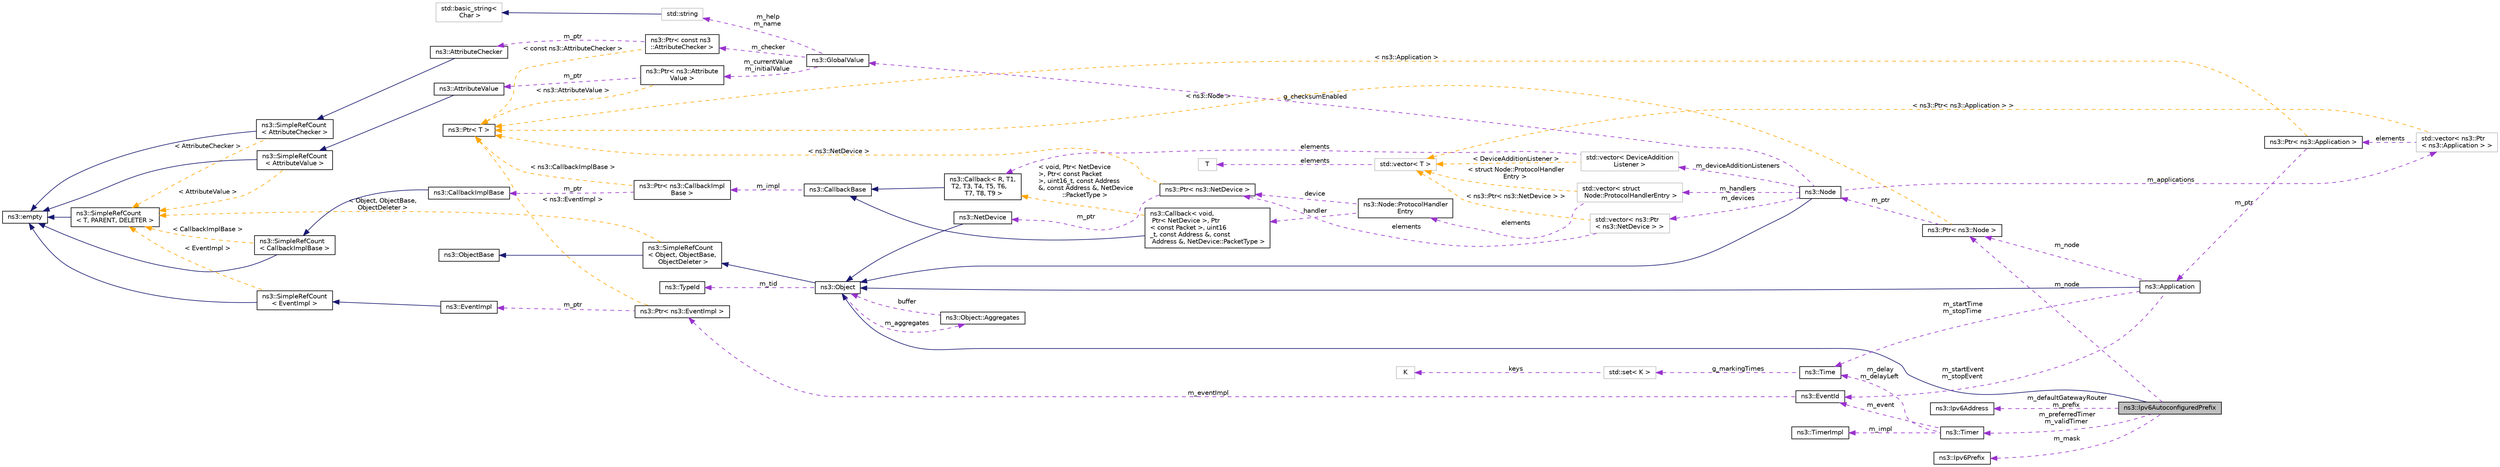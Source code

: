 digraph "ns3::Ipv6AutoconfiguredPrefix"
{
 // LATEX_PDF_SIZE
  edge [fontname="Helvetica",fontsize="10",labelfontname="Helvetica",labelfontsize="10"];
  node [fontname="Helvetica",fontsize="10",shape=record];
  rankdir="LR";
  Node1 [label="ns3::Ipv6AutoconfiguredPrefix",height=0.2,width=0.4,color="black", fillcolor="grey75", style="filled", fontcolor="black",tooltip="Router prefix information."];
  Node2 -> Node1 [dir="back",color="midnightblue",fontsize="10",style="solid",fontname="Helvetica"];
  Node2 [label="ns3::Object",height=0.2,width=0.4,color="black", fillcolor="white", style="filled",URL="$classns3_1_1_object.html",tooltip="A base class which provides memory management and object aggregation."];
  Node3 -> Node2 [dir="back",color="midnightblue",fontsize="10",style="solid",fontname="Helvetica"];
  Node3 [label="ns3::SimpleRefCount\l\< Object, ObjectBase,\l ObjectDeleter \>",height=0.2,width=0.4,color="black", fillcolor="white", style="filled",URL="$classns3_1_1_simple_ref_count.html",tooltip=" "];
  Node4 -> Node3 [dir="back",color="midnightblue",fontsize="10",style="solid",fontname="Helvetica"];
  Node4 [label="ns3::ObjectBase",height=0.2,width=0.4,color="black", fillcolor="white", style="filled",URL="$classns3_1_1_object_base.html",tooltip="Anchor the ns-3 type and attribute system."];
  Node5 -> Node3 [dir="back",color="orange",fontsize="10",style="dashed",label=" \< Object, ObjectBase,\l ObjectDeleter \>" ,fontname="Helvetica"];
  Node5 [label="ns3::SimpleRefCount\l\< T, PARENT, DELETER \>",height=0.2,width=0.4,color="black", fillcolor="white", style="filled",URL="$classns3_1_1_simple_ref_count.html",tooltip="A template-based reference counting class."];
  Node6 -> Node5 [dir="back",color="midnightblue",fontsize="10",style="solid",fontname="Helvetica"];
  Node6 [label="ns3::empty",height=0.2,width=0.4,color="black", fillcolor="white", style="filled",URL="$classns3_1_1empty.html",tooltip="make Callback use a separate empty type"];
  Node7 -> Node2 [dir="back",color="darkorchid3",fontsize="10",style="dashed",label=" m_tid" ,fontname="Helvetica"];
  Node7 [label="ns3::TypeId",height=0.2,width=0.4,color="black", fillcolor="white", style="filled",URL="$classns3_1_1_type_id.html",tooltip="a unique identifier for an interface."];
  Node8 -> Node2 [dir="back",color="darkorchid3",fontsize="10",style="dashed",label=" m_aggregates" ,fontname="Helvetica"];
  Node8 [label="ns3::Object::Aggregates",height=0.2,width=0.4,color="black", fillcolor="white", style="filled",URL="$structns3_1_1_object_1_1_aggregates.html",tooltip="The list of Objects aggregated to this one."];
  Node2 -> Node8 [dir="back",color="darkorchid3",fontsize="10",style="dashed",label=" buffer" ,fontname="Helvetica"];
  Node9 -> Node1 [dir="back",color="darkorchid3",fontsize="10",style="dashed",label=" m_node" ,fontname="Helvetica"];
  Node9 [label="ns3::Ptr\< ns3::Node \>",height=0.2,width=0.4,color="black", fillcolor="white", style="filled",URL="$classns3_1_1_ptr.html",tooltip=" "];
  Node10 -> Node9 [dir="back",color="darkorchid3",fontsize="10",style="dashed",label=" m_ptr" ,fontname="Helvetica"];
  Node10 [label="ns3::Node",height=0.2,width=0.4,color="black", fillcolor="white", style="filled",URL="$classns3_1_1_node.html",tooltip="A network Node."];
  Node2 -> Node10 [dir="back",color="midnightblue",fontsize="10",style="solid",fontname="Helvetica"];
  Node11 -> Node10 [dir="back",color="darkorchid3",fontsize="10",style="dashed",label=" m_applications" ,fontname="Helvetica"];
  Node11 [label="std::vector\< ns3::Ptr\l\< ns3::Application \> \>",height=0.2,width=0.4,color="grey75", fillcolor="white", style="filled",tooltip=" "];
  Node12 -> Node11 [dir="back",color="darkorchid3",fontsize="10",style="dashed",label=" elements" ,fontname="Helvetica"];
  Node12 [label="ns3::Ptr\< ns3::Application \>",height=0.2,width=0.4,color="black", fillcolor="white", style="filled",URL="$classns3_1_1_ptr.html",tooltip=" "];
  Node13 -> Node12 [dir="back",color="darkorchid3",fontsize="10",style="dashed",label=" m_ptr" ,fontname="Helvetica"];
  Node13 [label="ns3::Application",height=0.2,width=0.4,color="black", fillcolor="white", style="filled",URL="$classns3_1_1_application.html",tooltip="The base class for all ns3 applications."];
  Node2 -> Node13 [dir="back",color="midnightblue",fontsize="10",style="solid",fontname="Helvetica"];
  Node14 -> Node13 [dir="back",color="darkorchid3",fontsize="10",style="dashed",label=" m_startEvent\nm_stopEvent" ,fontname="Helvetica"];
  Node14 [label="ns3::EventId",height=0.2,width=0.4,color="black", fillcolor="white", style="filled",URL="$classns3_1_1_event_id.html",tooltip="An identifier for simulation events."];
  Node15 -> Node14 [dir="back",color="darkorchid3",fontsize="10",style="dashed",label=" m_eventImpl" ,fontname="Helvetica"];
  Node15 [label="ns3::Ptr\< ns3::EventImpl \>",height=0.2,width=0.4,color="black", fillcolor="white", style="filled",URL="$classns3_1_1_ptr.html",tooltip=" "];
  Node16 -> Node15 [dir="back",color="darkorchid3",fontsize="10",style="dashed",label=" m_ptr" ,fontname="Helvetica"];
  Node16 [label="ns3::EventImpl",height=0.2,width=0.4,color="black", fillcolor="white", style="filled",URL="$classns3_1_1_event_impl.html",tooltip="A simulation event."];
  Node17 -> Node16 [dir="back",color="midnightblue",fontsize="10",style="solid",fontname="Helvetica"];
  Node17 [label="ns3::SimpleRefCount\l\< EventImpl \>",height=0.2,width=0.4,color="black", fillcolor="white", style="filled",URL="$classns3_1_1_simple_ref_count.html",tooltip=" "];
  Node6 -> Node17 [dir="back",color="midnightblue",fontsize="10",style="solid",fontname="Helvetica"];
  Node5 -> Node17 [dir="back",color="orange",fontsize="10",style="dashed",label=" \< EventImpl \>" ,fontname="Helvetica"];
  Node18 -> Node15 [dir="back",color="orange",fontsize="10",style="dashed",label=" \< ns3::EventImpl \>" ,fontname="Helvetica"];
  Node18 [label="ns3::Ptr\< T \>",height=0.2,width=0.4,color="black", fillcolor="white", style="filled",URL="$classns3_1_1_ptr.html",tooltip="Smart pointer class similar to boost::intrusive_ptr."];
  Node9 -> Node13 [dir="back",color="darkorchid3",fontsize="10",style="dashed",label=" m_node" ,fontname="Helvetica"];
  Node19 -> Node13 [dir="back",color="darkorchid3",fontsize="10",style="dashed",label=" m_startTime\nm_stopTime" ,fontname="Helvetica"];
  Node19 [label="ns3::Time",height=0.2,width=0.4,color="black", fillcolor="white", style="filled",URL="$classns3_1_1_time.html",tooltip="Simulation virtual time values and global simulation resolution."];
  Node20 -> Node19 [dir="back",color="darkorchid3",fontsize="10",style="dashed",label=" g_markingTimes" ,fontname="Helvetica"];
  Node20 [label="std::set\< K \>",height=0.2,width=0.4,color="grey75", fillcolor="white", style="filled",tooltip=" "];
  Node21 -> Node20 [dir="back",color="darkorchid3",fontsize="10",style="dashed",label=" keys" ,fontname="Helvetica"];
  Node21 [label="K",height=0.2,width=0.4,color="grey75", fillcolor="white", style="filled",tooltip=" "];
  Node18 -> Node12 [dir="back",color="orange",fontsize="10",style="dashed",label=" \< ns3::Application \>" ,fontname="Helvetica"];
  Node22 -> Node11 [dir="back",color="orange",fontsize="10",style="dashed",label=" \< ns3::Ptr\< ns3::Application \> \>" ,fontname="Helvetica"];
  Node22 [label="std::vector\< T \>",height=0.2,width=0.4,color="grey75", fillcolor="white", style="filled",tooltip=" "];
  Node23 -> Node22 [dir="back",color="darkorchid3",fontsize="10",style="dashed",label=" elements" ,fontname="Helvetica"];
  Node23 [label="T",height=0.2,width=0.4,color="grey75", fillcolor="white", style="filled",tooltip=" "];
  Node24 -> Node10 [dir="back",color="darkorchid3",fontsize="10",style="dashed",label=" m_devices" ,fontname="Helvetica"];
  Node24 [label="std::vector\< ns3::Ptr\l\< ns3::NetDevice \> \>",height=0.2,width=0.4,color="grey75", fillcolor="white", style="filled",tooltip=" "];
  Node25 -> Node24 [dir="back",color="darkorchid3",fontsize="10",style="dashed",label=" elements" ,fontname="Helvetica"];
  Node25 [label="ns3::Ptr\< ns3::NetDevice \>",height=0.2,width=0.4,color="black", fillcolor="white", style="filled",URL="$classns3_1_1_ptr.html",tooltip=" "];
  Node26 -> Node25 [dir="back",color="darkorchid3",fontsize="10",style="dashed",label=" m_ptr" ,fontname="Helvetica"];
  Node26 [label="ns3::NetDevice",height=0.2,width=0.4,color="black", fillcolor="white", style="filled",URL="$classns3_1_1_net_device.html",tooltip="Network layer to device interface."];
  Node2 -> Node26 [dir="back",color="midnightblue",fontsize="10",style="solid",fontname="Helvetica"];
  Node18 -> Node25 [dir="back",color="orange",fontsize="10",style="dashed",label=" \< ns3::NetDevice \>" ,fontname="Helvetica"];
  Node22 -> Node24 [dir="back",color="orange",fontsize="10",style="dashed",label=" \< ns3::Ptr\< ns3::NetDevice \> \>" ,fontname="Helvetica"];
  Node27 -> Node10 [dir="back",color="darkorchid3",fontsize="10",style="dashed",label=" g_checksumEnabled" ,fontname="Helvetica"];
  Node27 [label="ns3::GlobalValue",height=0.2,width=0.4,color="black", fillcolor="white", style="filled",URL="$classns3_1_1_global_value.html",tooltip="Hold a so-called 'global value'."];
  Node28 -> Node27 [dir="back",color="darkorchid3",fontsize="10",style="dashed",label=" m_currentValue\nm_initialValue" ,fontname="Helvetica"];
  Node28 [label="ns3::Ptr\< ns3::Attribute\lValue \>",height=0.2,width=0.4,color="black", fillcolor="white", style="filled",URL="$classns3_1_1_ptr.html",tooltip=" "];
  Node29 -> Node28 [dir="back",color="darkorchid3",fontsize="10",style="dashed",label=" m_ptr" ,fontname="Helvetica"];
  Node29 [label="ns3::AttributeValue",height=0.2,width=0.4,color="black", fillcolor="white", style="filled",URL="$classns3_1_1_attribute_value.html",tooltip="Hold a value for an Attribute."];
  Node30 -> Node29 [dir="back",color="midnightblue",fontsize="10",style="solid",fontname="Helvetica"];
  Node30 [label="ns3::SimpleRefCount\l\< AttributeValue \>",height=0.2,width=0.4,color="black", fillcolor="white", style="filled",URL="$classns3_1_1_simple_ref_count.html",tooltip=" "];
  Node6 -> Node30 [dir="back",color="midnightblue",fontsize="10",style="solid",fontname="Helvetica"];
  Node5 -> Node30 [dir="back",color="orange",fontsize="10",style="dashed",label=" \< AttributeValue \>" ,fontname="Helvetica"];
  Node18 -> Node28 [dir="back",color="orange",fontsize="10",style="dashed",label=" \< ns3::AttributeValue \>" ,fontname="Helvetica"];
  Node31 -> Node27 [dir="back",color="darkorchid3",fontsize="10",style="dashed",label=" m_help\nm_name" ,fontname="Helvetica"];
  Node31 [label="std::string",height=0.2,width=0.4,color="grey75", fillcolor="white", style="filled",tooltip=" "];
  Node32 -> Node31 [dir="back",color="midnightblue",fontsize="10",style="solid",fontname="Helvetica"];
  Node32 [label="std::basic_string\<\l Char \>",height=0.2,width=0.4,color="grey75", fillcolor="white", style="filled",tooltip=" "];
  Node33 -> Node27 [dir="back",color="darkorchid3",fontsize="10",style="dashed",label=" m_checker" ,fontname="Helvetica"];
  Node33 [label="ns3::Ptr\< const ns3\l::AttributeChecker \>",height=0.2,width=0.4,color="black", fillcolor="white", style="filled",URL="$classns3_1_1_ptr.html",tooltip=" "];
  Node34 -> Node33 [dir="back",color="darkorchid3",fontsize="10",style="dashed",label=" m_ptr" ,fontname="Helvetica"];
  Node34 [label="ns3::AttributeChecker",height=0.2,width=0.4,color="black", fillcolor="white", style="filled",URL="$classns3_1_1_attribute_checker.html",tooltip="Represent the type of an attribute."];
  Node35 -> Node34 [dir="back",color="midnightblue",fontsize="10",style="solid",fontname="Helvetica"];
  Node35 [label="ns3::SimpleRefCount\l\< AttributeChecker \>",height=0.2,width=0.4,color="black", fillcolor="white", style="filled",URL="$classns3_1_1_simple_ref_count.html",tooltip=" "];
  Node6 -> Node35 [dir="back",color="midnightblue",fontsize="10",style="solid",fontname="Helvetica"];
  Node5 -> Node35 [dir="back",color="orange",fontsize="10",style="dashed",label=" \< AttributeChecker \>" ,fontname="Helvetica"];
  Node18 -> Node33 [dir="back",color="orange",fontsize="10",style="dashed",label=" \< const ns3::AttributeChecker \>" ,fontname="Helvetica"];
  Node36 -> Node10 [dir="back",color="darkorchid3",fontsize="10",style="dashed",label=" m_handlers" ,fontname="Helvetica"];
  Node36 [label="std::vector\< struct\l Node::ProtocolHandlerEntry \>",height=0.2,width=0.4,color="grey75", fillcolor="white", style="filled",tooltip=" "];
  Node37 -> Node36 [dir="back",color="darkorchid3",fontsize="10",style="dashed",label=" elements" ,fontname="Helvetica"];
  Node37 [label="ns3::Node::ProtocolHandler\lEntry",height=0.2,width=0.4,color="black", fillcolor="white", style="filled",URL="$structns3_1_1_node_1_1_protocol_handler_entry.html",tooltip="Protocol handler entry."];
  Node38 -> Node37 [dir="back",color="darkorchid3",fontsize="10",style="dashed",label=" handler" ,fontname="Helvetica"];
  Node38 [label="ns3::Callback\< void,\l Ptr\< NetDevice \>, Ptr\l\< const Packet \>, uint16\l_t, const Address &, const\l Address &, NetDevice::PacketType \>",height=0.2,width=0.4,color="black", fillcolor="white", style="filled",URL="$classns3_1_1_callback.html",tooltip=" "];
  Node39 -> Node38 [dir="back",color="midnightblue",fontsize="10",style="solid",fontname="Helvetica"];
  Node39 [label="ns3::CallbackBase",height=0.2,width=0.4,color="black", fillcolor="white", style="filled",URL="$classns3_1_1_callback_base.html",tooltip="Base class for Callback class."];
  Node40 -> Node39 [dir="back",color="darkorchid3",fontsize="10",style="dashed",label=" m_impl" ,fontname="Helvetica"];
  Node40 [label="ns3::Ptr\< ns3::CallbackImpl\lBase \>",height=0.2,width=0.4,color="black", fillcolor="white", style="filled",URL="$classns3_1_1_ptr.html",tooltip=" "];
  Node41 -> Node40 [dir="back",color="darkorchid3",fontsize="10",style="dashed",label=" m_ptr" ,fontname="Helvetica"];
  Node41 [label="ns3::CallbackImplBase",height=0.2,width=0.4,color="black", fillcolor="white", style="filled",URL="$classns3_1_1_callback_impl_base.html",tooltip="Abstract base class for CallbackImpl Provides reference counting and equality test."];
  Node42 -> Node41 [dir="back",color="midnightblue",fontsize="10",style="solid",fontname="Helvetica"];
  Node42 [label="ns3::SimpleRefCount\l\< CallbackImplBase \>",height=0.2,width=0.4,color="black", fillcolor="white", style="filled",URL="$classns3_1_1_simple_ref_count.html",tooltip=" "];
  Node6 -> Node42 [dir="back",color="midnightblue",fontsize="10",style="solid",fontname="Helvetica"];
  Node5 -> Node42 [dir="back",color="orange",fontsize="10",style="dashed",label=" \< CallbackImplBase \>" ,fontname="Helvetica"];
  Node18 -> Node40 [dir="back",color="orange",fontsize="10",style="dashed",label=" \< ns3::CallbackImplBase \>" ,fontname="Helvetica"];
  Node43 -> Node38 [dir="back",color="orange",fontsize="10",style="dashed",label=" \< void, Ptr\< NetDevice\l \>, Ptr\< const Packet\l \>, uint16_t, const Address\l &, const Address &, NetDevice\l::PacketType \>" ,fontname="Helvetica"];
  Node43 [label="ns3::Callback\< R, T1,\l T2, T3, T4, T5, T6,\l T7, T8, T9 \>",height=0.2,width=0.4,color="black", fillcolor="white", style="filled",URL="$classns3_1_1_callback.html",tooltip="Callback template class."];
  Node39 -> Node43 [dir="back",color="midnightblue",fontsize="10",style="solid",fontname="Helvetica"];
  Node25 -> Node37 [dir="back",color="darkorchid3",fontsize="10",style="dashed",label=" device" ,fontname="Helvetica"];
  Node22 -> Node36 [dir="back",color="orange",fontsize="10",style="dashed",label=" \< struct Node::ProtocolHandler\lEntry \>" ,fontname="Helvetica"];
  Node44 -> Node10 [dir="back",color="darkorchid3",fontsize="10",style="dashed",label=" m_deviceAdditionListeners" ,fontname="Helvetica"];
  Node44 [label="std::vector\< DeviceAddition\lListener \>",height=0.2,width=0.4,color="grey75", fillcolor="white", style="filled",tooltip=" "];
  Node43 -> Node44 [dir="back",color="darkorchid3",fontsize="10",style="dashed",label=" elements" ,fontname="Helvetica"];
  Node22 -> Node44 [dir="back",color="orange",fontsize="10",style="dashed",label=" \< DeviceAdditionListener \>" ,fontname="Helvetica"];
  Node18 -> Node9 [dir="back",color="orange",fontsize="10",style="dashed",label=" \< ns3::Node \>" ,fontname="Helvetica"];
  Node45 -> Node1 [dir="back",color="darkorchid3",fontsize="10",style="dashed",label=" m_mask" ,fontname="Helvetica"];
  Node45 [label="ns3::Ipv6Prefix",height=0.2,width=0.4,color="black", fillcolor="white", style="filled",URL="$classns3_1_1_ipv6_prefix.html",tooltip="Describes an IPv6 prefix."];
  Node46 -> Node1 [dir="back",color="darkorchid3",fontsize="10",style="dashed",label=" m_defaultGatewayRouter\nm_prefix" ,fontname="Helvetica"];
  Node46 [label="ns3::Ipv6Address",height=0.2,width=0.4,color="black", fillcolor="white", style="filled",URL="$classns3_1_1_ipv6_address.html",tooltip="Describes an IPv6 address."];
  Node47 -> Node1 [dir="back",color="darkorchid3",fontsize="10",style="dashed",label=" m_preferredTimer\nm_validTimer" ,fontname="Helvetica"];
  Node47 [label="ns3::Timer",height=0.2,width=0.4,color="black", fillcolor="white", style="filled",URL="$classns3_1_1_timer.html",tooltip="A simple virtual Timer class."];
  Node14 -> Node47 [dir="back",color="darkorchid3",fontsize="10",style="dashed",label=" m_event" ,fontname="Helvetica"];
  Node19 -> Node47 [dir="back",color="darkorchid3",fontsize="10",style="dashed",label=" m_delay\nm_delayLeft" ,fontname="Helvetica"];
  Node48 -> Node47 [dir="back",color="darkorchid3",fontsize="10",style="dashed",label=" m_impl" ,fontname="Helvetica"];
  Node48 [label="ns3::TimerImpl",height=0.2,width=0.4,color="black", fillcolor="white", style="filled",URL="$classns3_1_1_timer_impl.html",tooltip="The timer implementation underlying Timer and Watchdog."];
}
